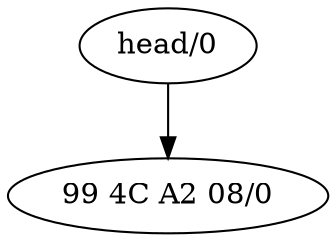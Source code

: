     digraph graphname {
        //rankdir=LR;  // Rank Direction Left to Right

        nodesep=1.0 // increases the separation between nodes
        edge [];
        //splines = true;

        n_1[label="99 4C A2 08/0"];
n_0[label="head/0"];
        n_0 -> n_1
    }
    